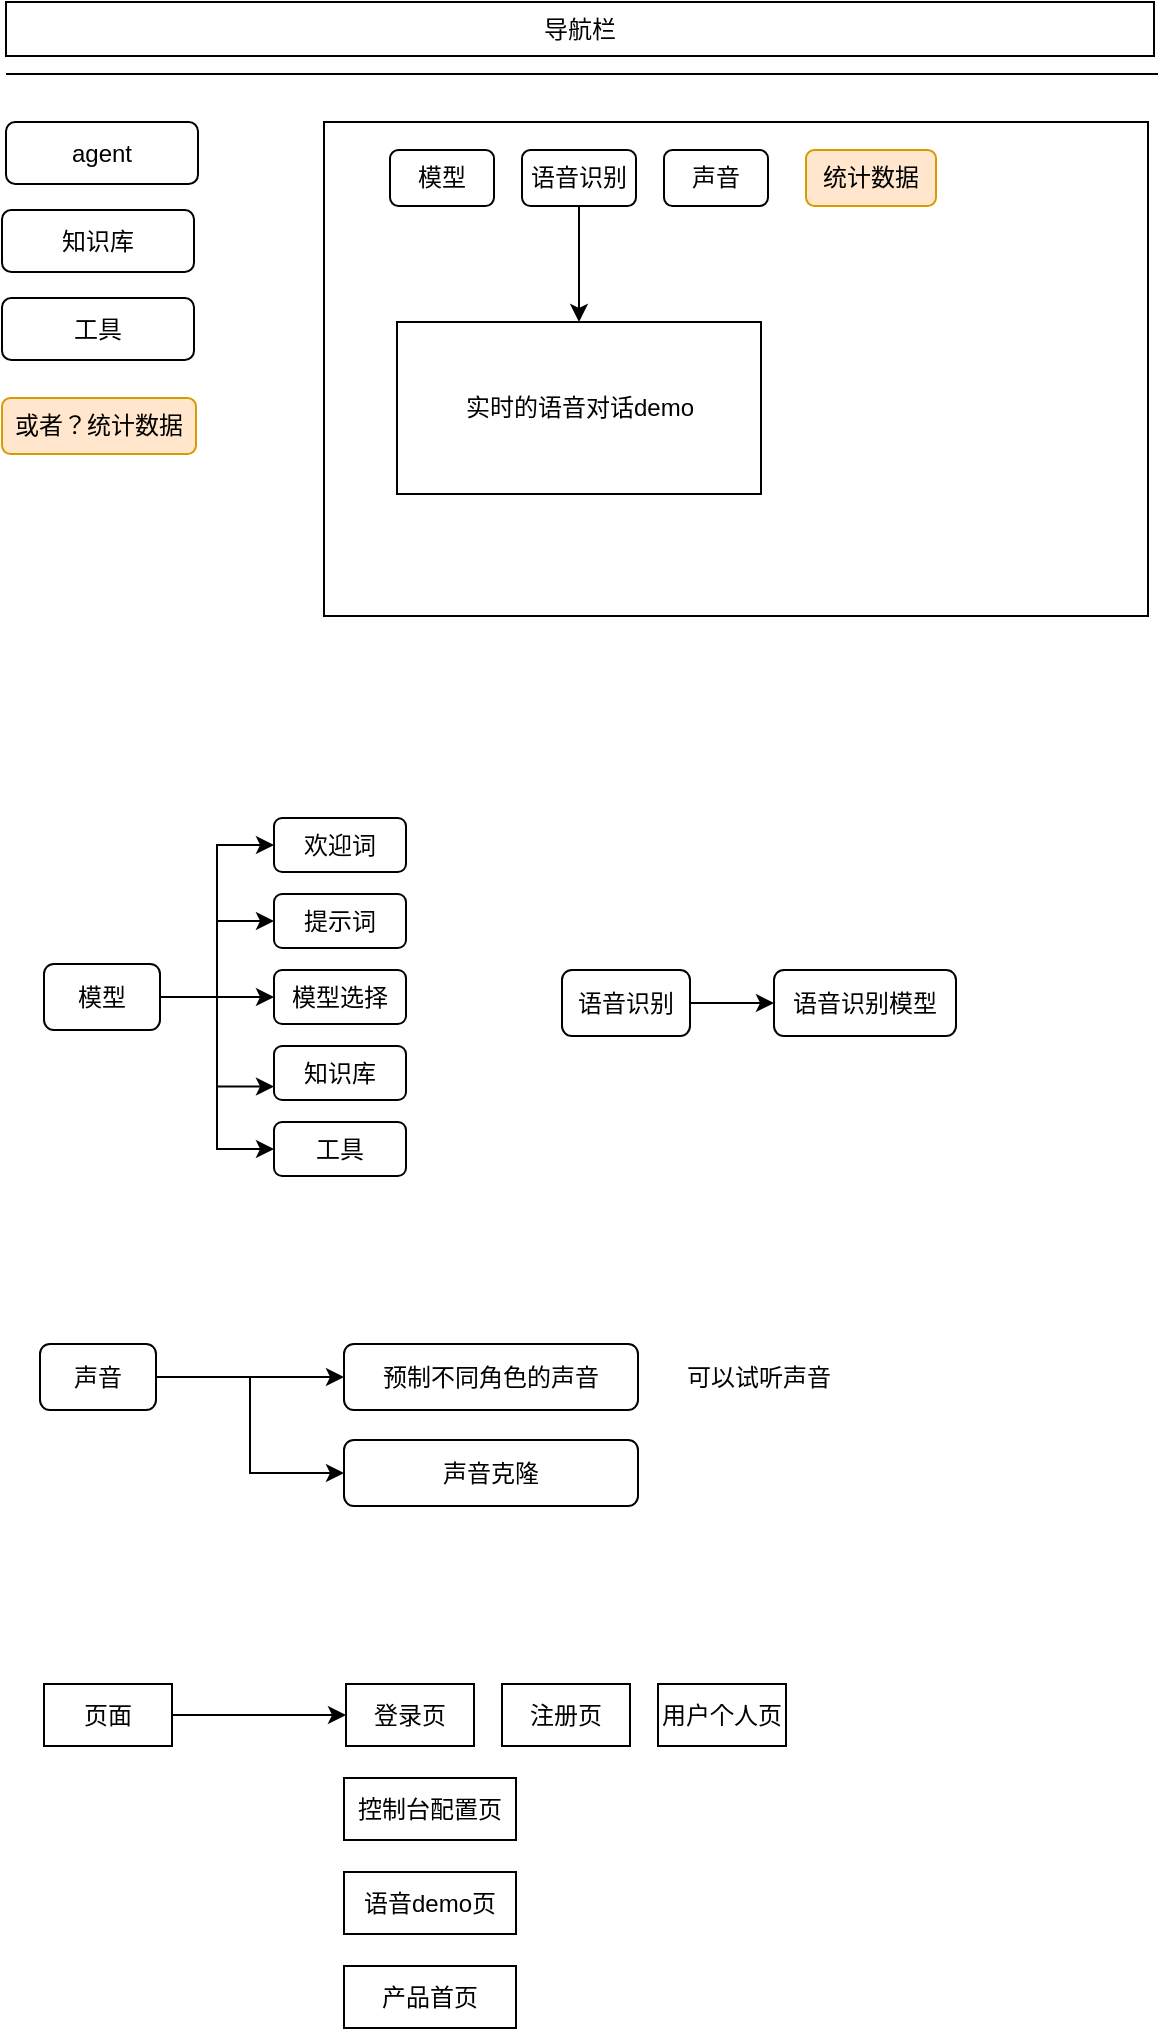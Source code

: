 <mxfile version="24.8.6">
  <diagram name="第 1 页" id="lIG6AbvrwLJNRqTLjKoE">
    <mxGraphModel dx="1339" dy="626" grid="0" gridSize="10" guides="1" tooltips="1" connect="1" arrows="1" fold="1" page="1" pageScale="1" pageWidth="827" pageHeight="1169" math="0" shadow="0">
      <root>
        <mxCell id="0" />
        <mxCell id="1" parent="0" />
        <mxCell id="R4zDQmTQU1hdGrHyziUh-1" value="agent" style="rounded=1;whiteSpace=wrap;html=1;" vertex="1" parent="1">
          <mxGeometry x="147" y="166" width="96" height="31" as="geometry" />
        </mxCell>
        <mxCell id="R4zDQmTQU1hdGrHyziUh-2" value="知识库" style="rounded=1;whiteSpace=wrap;html=1;" vertex="1" parent="1">
          <mxGeometry x="145" y="210" width="96" height="31" as="geometry" />
        </mxCell>
        <mxCell id="R4zDQmTQU1hdGrHyziUh-3" value="工具" style="rounded=1;whiteSpace=wrap;html=1;" vertex="1" parent="1">
          <mxGeometry x="145" y="254" width="96" height="31" as="geometry" />
        </mxCell>
        <mxCell id="R4zDQmTQU1hdGrHyziUh-4" value="" style="endArrow=none;html=1;rounded=0;" edge="1" parent="1">
          <mxGeometry width="50" height="50" relative="1" as="geometry">
            <mxPoint x="147" y="142" as="sourcePoint" />
            <mxPoint x="723" y="142" as="targetPoint" />
          </mxGeometry>
        </mxCell>
        <mxCell id="R4zDQmTQU1hdGrHyziUh-5" value="" style="rounded=0;whiteSpace=wrap;html=1;" vertex="1" parent="1">
          <mxGeometry x="306" y="166" width="412" height="247" as="geometry" />
        </mxCell>
        <mxCell id="R4zDQmTQU1hdGrHyziUh-6" value="模型" style="rounded=1;whiteSpace=wrap;html=1;" vertex="1" parent="1">
          <mxGeometry x="339" y="180" width="52" height="28" as="geometry" />
        </mxCell>
        <mxCell id="R4zDQmTQU1hdGrHyziUh-14" style="edgeStyle=orthogonalEdgeStyle;rounded=0;orthogonalLoop=1;jettySize=auto;html=1;entryX=0.5;entryY=0;entryDx=0;entryDy=0;" edge="1" parent="1" source="R4zDQmTQU1hdGrHyziUh-8" target="R4zDQmTQU1hdGrHyziUh-13">
          <mxGeometry relative="1" as="geometry" />
        </mxCell>
        <mxCell id="R4zDQmTQU1hdGrHyziUh-8" value="语音识别" style="rounded=1;whiteSpace=wrap;html=1;" vertex="1" parent="1">
          <mxGeometry x="405" y="180" width="57" height="28" as="geometry" />
        </mxCell>
        <mxCell id="R4zDQmTQU1hdGrHyziUh-9" value="声音" style="rounded=1;whiteSpace=wrap;html=1;" vertex="1" parent="1">
          <mxGeometry x="476" y="180" width="52" height="28" as="geometry" />
        </mxCell>
        <mxCell id="R4zDQmTQU1hdGrHyziUh-13" value="实时的语音对话demo" style="rounded=0;whiteSpace=wrap;html=1;" vertex="1" parent="1">
          <mxGeometry x="342.5" y="266" width="182" height="86" as="geometry" />
        </mxCell>
        <mxCell id="R4zDQmTQU1hdGrHyziUh-22" style="edgeStyle=orthogonalEdgeStyle;rounded=0;orthogonalLoop=1;jettySize=auto;html=1;entryX=0;entryY=0.5;entryDx=0;entryDy=0;" edge="1" parent="1" source="R4zDQmTQU1hdGrHyziUh-16" target="R4zDQmTQU1hdGrHyziUh-17">
          <mxGeometry relative="1" as="geometry" />
        </mxCell>
        <mxCell id="R4zDQmTQU1hdGrHyziUh-23" style="edgeStyle=orthogonalEdgeStyle;rounded=0;orthogonalLoop=1;jettySize=auto;html=1;entryX=0;entryY=0.5;entryDx=0;entryDy=0;" edge="1" parent="1" source="R4zDQmTQU1hdGrHyziUh-16" target="R4zDQmTQU1hdGrHyziUh-18">
          <mxGeometry relative="1" as="geometry" />
        </mxCell>
        <mxCell id="R4zDQmTQU1hdGrHyziUh-24" style="edgeStyle=orthogonalEdgeStyle;rounded=0;orthogonalLoop=1;jettySize=auto;html=1;" edge="1" parent="1" source="R4zDQmTQU1hdGrHyziUh-16" target="R4zDQmTQU1hdGrHyziUh-19">
          <mxGeometry relative="1" as="geometry" />
        </mxCell>
        <mxCell id="R4zDQmTQU1hdGrHyziUh-25" style="edgeStyle=orthogonalEdgeStyle;rounded=0;orthogonalLoop=1;jettySize=auto;html=1;entryX=0;entryY=0.75;entryDx=0;entryDy=0;" edge="1" parent="1" source="R4zDQmTQU1hdGrHyziUh-16" target="R4zDQmTQU1hdGrHyziUh-20">
          <mxGeometry relative="1" as="geometry" />
        </mxCell>
        <mxCell id="R4zDQmTQU1hdGrHyziUh-27" style="edgeStyle=orthogonalEdgeStyle;rounded=0;orthogonalLoop=1;jettySize=auto;html=1;entryX=0;entryY=0.5;entryDx=0;entryDy=0;" edge="1" parent="1" source="R4zDQmTQU1hdGrHyziUh-16" target="R4zDQmTQU1hdGrHyziUh-21">
          <mxGeometry relative="1" as="geometry" />
        </mxCell>
        <mxCell id="R4zDQmTQU1hdGrHyziUh-16" value="模型" style="rounded=1;whiteSpace=wrap;html=1;" vertex="1" parent="1">
          <mxGeometry x="166" y="587" width="58" height="33" as="geometry" />
        </mxCell>
        <mxCell id="R4zDQmTQU1hdGrHyziUh-17" value="欢迎词" style="rounded=1;whiteSpace=wrap;html=1;" vertex="1" parent="1">
          <mxGeometry x="281" y="514" width="66" height="27" as="geometry" />
        </mxCell>
        <mxCell id="R4zDQmTQU1hdGrHyziUh-18" value="提示词" style="rounded=1;whiteSpace=wrap;html=1;" vertex="1" parent="1">
          <mxGeometry x="281" y="552" width="66" height="27" as="geometry" />
        </mxCell>
        <mxCell id="R4zDQmTQU1hdGrHyziUh-19" value="模型选择" style="rounded=1;whiteSpace=wrap;html=1;" vertex="1" parent="1">
          <mxGeometry x="281" y="590" width="66" height="27" as="geometry" />
        </mxCell>
        <mxCell id="R4zDQmTQU1hdGrHyziUh-20" value="知识库" style="rounded=1;whiteSpace=wrap;html=1;" vertex="1" parent="1">
          <mxGeometry x="281" y="628" width="66" height="27" as="geometry" />
        </mxCell>
        <mxCell id="R4zDQmTQU1hdGrHyziUh-21" value="工具" style="rounded=1;whiteSpace=wrap;html=1;" vertex="1" parent="1">
          <mxGeometry x="281" y="666" width="66" height="27" as="geometry" />
        </mxCell>
        <mxCell id="R4zDQmTQU1hdGrHyziUh-30" style="edgeStyle=orthogonalEdgeStyle;rounded=0;orthogonalLoop=1;jettySize=auto;html=1;entryX=0;entryY=0.5;entryDx=0;entryDy=0;" edge="1" parent="1" source="R4zDQmTQU1hdGrHyziUh-28" target="R4zDQmTQU1hdGrHyziUh-29">
          <mxGeometry relative="1" as="geometry" />
        </mxCell>
        <mxCell id="R4zDQmTQU1hdGrHyziUh-28" value="语音识别" style="rounded=1;whiteSpace=wrap;html=1;" vertex="1" parent="1">
          <mxGeometry x="425" y="590" width="64" height="33" as="geometry" />
        </mxCell>
        <mxCell id="R4zDQmTQU1hdGrHyziUh-29" value="语音识别模型" style="rounded=1;whiteSpace=wrap;html=1;" vertex="1" parent="1">
          <mxGeometry x="531" y="590" width="91" height="33" as="geometry" />
        </mxCell>
        <mxCell id="R4zDQmTQU1hdGrHyziUh-33" style="edgeStyle=orthogonalEdgeStyle;rounded=0;orthogonalLoop=1;jettySize=auto;html=1;entryX=0;entryY=0.5;entryDx=0;entryDy=0;" edge="1" parent="1" source="R4zDQmTQU1hdGrHyziUh-31" target="R4zDQmTQU1hdGrHyziUh-32">
          <mxGeometry relative="1" as="geometry" />
        </mxCell>
        <mxCell id="R4zDQmTQU1hdGrHyziUh-35" style="edgeStyle=orthogonalEdgeStyle;rounded=0;orthogonalLoop=1;jettySize=auto;html=1;entryX=0;entryY=0.5;entryDx=0;entryDy=0;" edge="1" parent="1" source="R4zDQmTQU1hdGrHyziUh-31" target="R4zDQmTQU1hdGrHyziUh-34">
          <mxGeometry relative="1" as="geometry" />
        </mxCell>
        <mxCell id="R4zDQmTQU1hdGrHyziUh-31" value="声音" style="rounded=1;whiteSpace=wrap;html=1;" vertex="1" parent="1">
          <mxGeometry x="164" y="777" width="58" height="33" as="geometry" />
        </mxCell>
        <mxCell id="R4zDQmTQU1hdGrHyziUh-32" value="预制不同角色的声音" style="rounded=1;whiteSpace=wrap;html=1;" vertex="1" parent="1">
          <mxGeometry x="316" y="777" width="147" height="33" as="geometry" />
        </mxCell>
        <mxCell id="R4zDQmTQU1hdGrHyziUh-34" value="声音克隆" style="rounded=1;whiteSpace=wrap;html=1;" vertex="1" parent="1">
          <mxGeometry x="316" y="825" width="147" height="33" as="geometry" />
        </mxCell>
        <mxCell id="R4zDQmTQU1hdGrHyziUh-36" value="导航栏" style="rounded=0;whiteSpace=wrap;html=1;" vertex="1" parent="1">
          <mxGeometry x="147" y="106" width="574" height="27" as="geometry" />
        </mxCell>
        <mxCell id="R4zDQmTQU1hdGrHyziUh-39" style="edgeStyle=orthogonalEdgeStyle;rounded=0;orthogonalLoop=1;jettySize=auto;html=1;" edge="1" parent="1" source="R4zDQmTQU1hdGrHyziUh-37" target="R4zDQmTQU1hdGrHyziUh-38">
          <mxGeometry relative="1" as="geometry" />
        </mxCell>
        <mxCell id="R4zDQmTQU1hdGrHyziUh-37" value="页面" style="rounded=0;whiteSpace=wrap;html=1;" vertex="1" parent="1">
          <mxGeometry x="166" y="947" width="64" height="31" as="geometry" />
        </mxCell>
        <mxCell id="R4zDQmTQU1hdGrHyziUh-38" value="登录页" style="rounded=0;whiteSpace=wrap;html=1;" vertex="1" parent="1">
          <mxGeometry x="317" y="947" width="64" height="31" as="geometry" />
        </mxCell>
        <mxCell id="R4zDQmTQU1hdGrHyziUh-40" value="注册页" style="rounded=0;whiteSpace=wrap;html=1;" vertex="1" parent="1">
          <mxGeometry x="395" y="947" width="64" height="31" as="geometry" />
        </mxCell>
        <mxCell id="R4zDQmTQU1hdGrHyziUh-41" value="统计数据" style="rounded=1;whiteSpace=wrap;html=1;fillColor=#ffe6cc;strokeColor=#d79b00;" vertex="1" parent="1">
          <mxGeometry x="547" y="180" width="65" height="28" as="geometry" />
        </mxCell>
        <mxCell id="R4zDQmTQU1hdGrHyziUh-42" value="或者？统计数据" style="rounded=1;whiteSpace=wrap;html=1;fillColor=#ffe6cc;strokeColor=#d79b00;" vertex="1" parent="1">
          <mxGeometry x="145" y="304" width="97" height="28" as="geometry" />
        </mxCell>
        <mxCell id="R4zDQmTQU1hdGrHyziUh-43" value="用户个人页" style="rounded=0;whiteSpace=wrap;html=1;" vertex="1" parent="1">
          <mxGeometry x="473" y="947" width="64" height="31" as="geometry" />
        </mxCell>
        <mxCell id="R4zDQmTQU1hdGrHyziUh-44" value="控制台配置页" style="rounded=0;whiteSpace=wrap;html=1;" vertex="1" parent="1">
          <mxGeometry x="316" y="994" width="86" height="31" as="geometry" />
        </mxCell>
        <mxCell id="R4zDQmTQU1hdGrHyziUh-45" value="语音demo页" style="rounded=0;whiteSpace=wrap;html=1;" vertex="1" parent="1">
          <mxGeometry x="316" y="1041" width="86" height="31" as="geometry" />
        </mxCell>
        <mxCell id="R4zDQmTQU1hdGrHyziUh-46" value="产品首页" style="rounded=0;whiteSpace=wrap;html=1;" vertex="1" parent="1">
          <mxGeometry x="316" y="1088" width="86" height="31" as="geometry" />
        </mxCell>
        <mxCell id="R4zDQmTQU1hdGrHyziUh-47" value="可以试听声音" style="text;html=1;align=center;verticalAlign=middle;resizable=0;points=[];autosize=1;strokeColor=none;fillColor=none;" vertex="1" parent="1">
          <mxGeometry x="478" y="780.5" width="90" height="26" as="geometry" />
        </mxCell>
      </root>
    </mxGraphModel>
  </diagram>
</mxfile>
